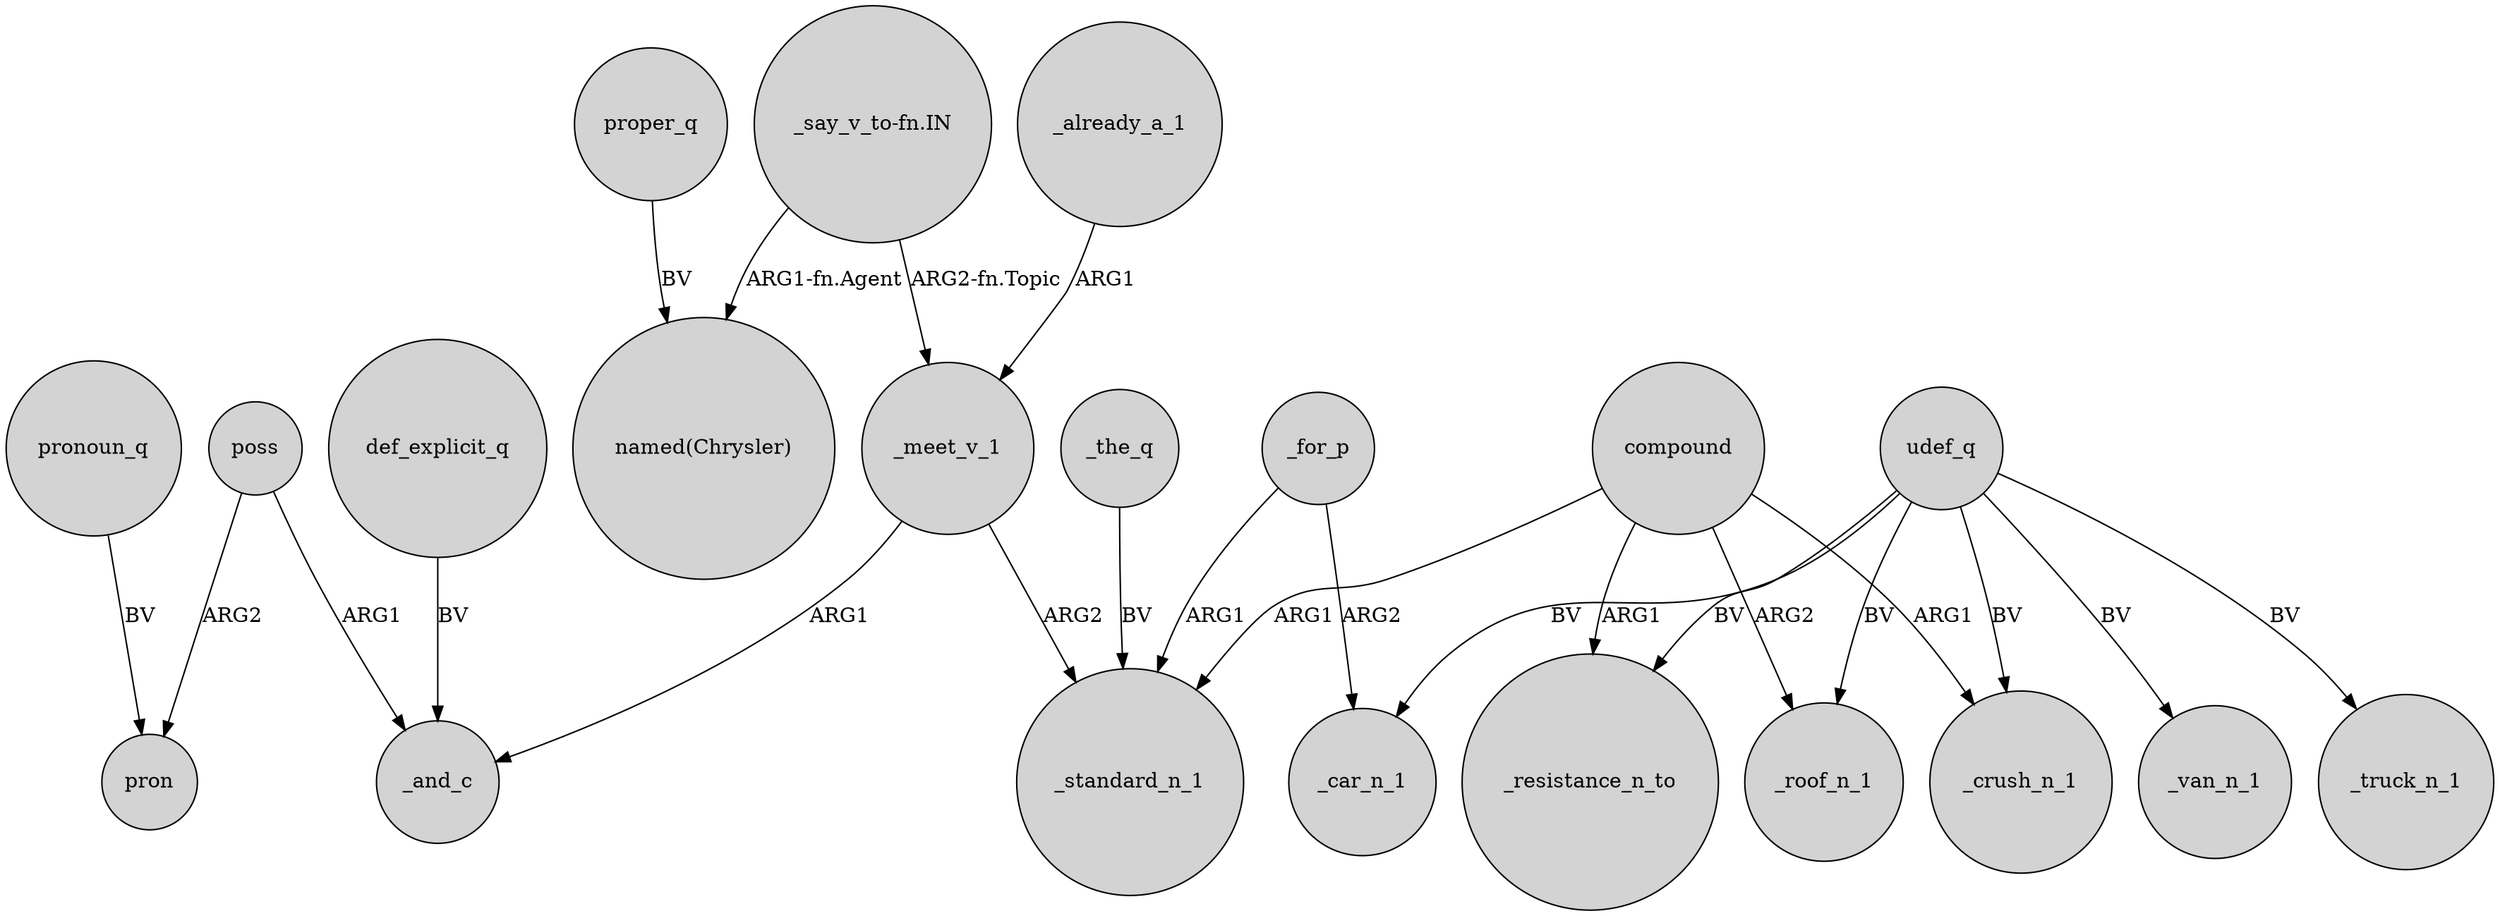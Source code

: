 digraph {
	node [shape=circle style=filled]
	poss -> pron [label=ARG2]
	poss -> _and_c [label=ARG1]
	def_explicit_q -> _and_c [label=BV]
	compound -> _crush_n_1 [label=ARG1]
	_the_q -> _standard_n_1 [label=BV]
	"_say_v_to-fn.IN" -> "named(Chrysler)" [label="ARG1-fn.Agent"]
	udef_q -> _van_n_1 [label=BV]
	compound -> _resistance_n_to [label=ARG1]
	proper_q -> "named(Chrysler)" [label=BV]
	pronoun_q -> pron [label=BV]
	udef_q -> _truck_n_1 [label=BV]
	udef_q -> _resistance_n_to [label=BV]
	_meet_v_1 -> _and_c [label=ARG1]
	compound -> _roof_n_1 [label=ARG2]
	"_say_v_to-fn.IN" -> _meet_v_1 [label="ARG2-fn.Topic"]
	_for_p -> _standard_n_1 [label=ARG1]
	udef_q -> _crush_n_1 [label=BV]
	udef_q -> _car_n_1 [label=BV]
	udef_q -> _roof_n_1 [label=BV]
	_already_a_1 -> _meet_v_1 [label=ARG1]
	_meet_v_1 -> _standard_n_1 [label=ARG2]
	compound -> _standard_n_1 [label=ARG1]
	_for_p -> _car_n_1 [label=ARG2]
}
